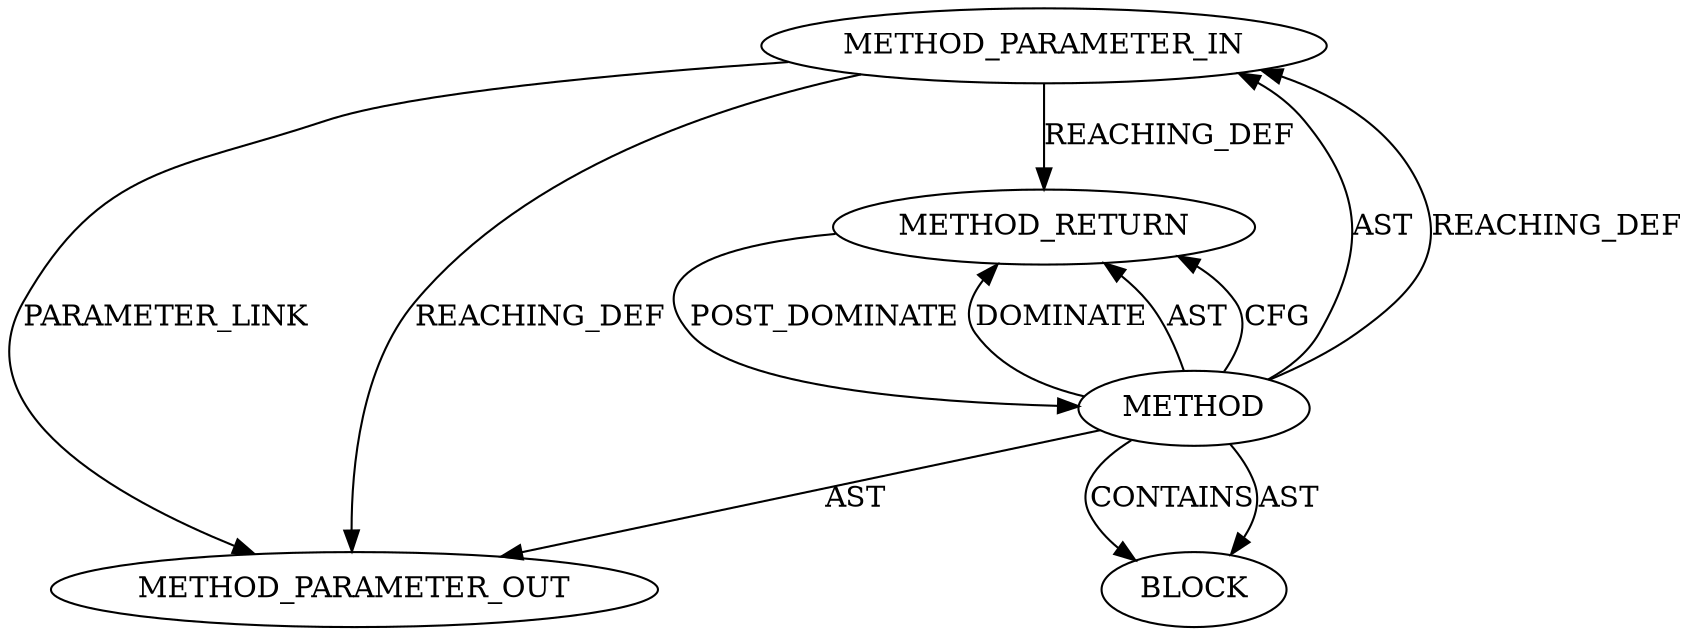 digraph {
  21901 [label=METHOD_PARAMETER_OUT ORDER=1 CODE="p1" IS_VARIADIC=false TYPE_FULL_NAME="ANY" EVALUATION_STRATEGY="BY_VALUE" INDEX=1 NAME="p1"]
  19732 [label=METHOD_RETURN ORDER=2 CODE="RET" TYPE_FULL_NAME="ANY" EVALUATION_STRATEGY="BY_VALUE"]
  19730 [label=METHOD_PARAMETER_IN ORDER=1 CODE="p1" IS_VARIADIC=false TYPE_FULL_NAME="ANY" EVALUATION_STRATEGY="BY_VALUE" INDEX=1 NAME="p1"]
  19731 [label=BLOCK ORDER=1 ARGUMENT_INDEX=1 CODE="<empty>" TYPE_FULL_NAME="ANY"]
  19729 [label=METHOD AST_PARENT_TYPE="NAMESPACE_BLOCK" AST_PARENT_FULL_NAME="<global>" ORDER=0 CODE="<empty>" FULL_NAME="sk_page_frag" IS_EXTERNAL=true FILENAME="<empty>" SIGNATURE="" NAME="sk_page_frag"]
  19729 -> 19731 [label=CONTAINS ]
  19729 -> 19732 [label=DOMINATE ]
  19730 -> 21901 [label=PARAMETER_LINK ]
  19729 -> 19730 [label=AST ]
  19732 -> 19729 [label=POST_DOMINATE ]
  19729 -> 19730 [label=REACHING_DEF VARIABLE=""]
  19729 -> 19732 [label=AST ]
  19730 -> 21901 [label=REACHING_DEF VARIABLE="p1"]
  19730 -> 19732 [label=REACHING_DEF VARIABLE="p1"]
  19729 -> 19732 [label=CFG ]
  19729 -> 21901 [label=AST ]
  19729 -> 19731 [label=AST ]
}
